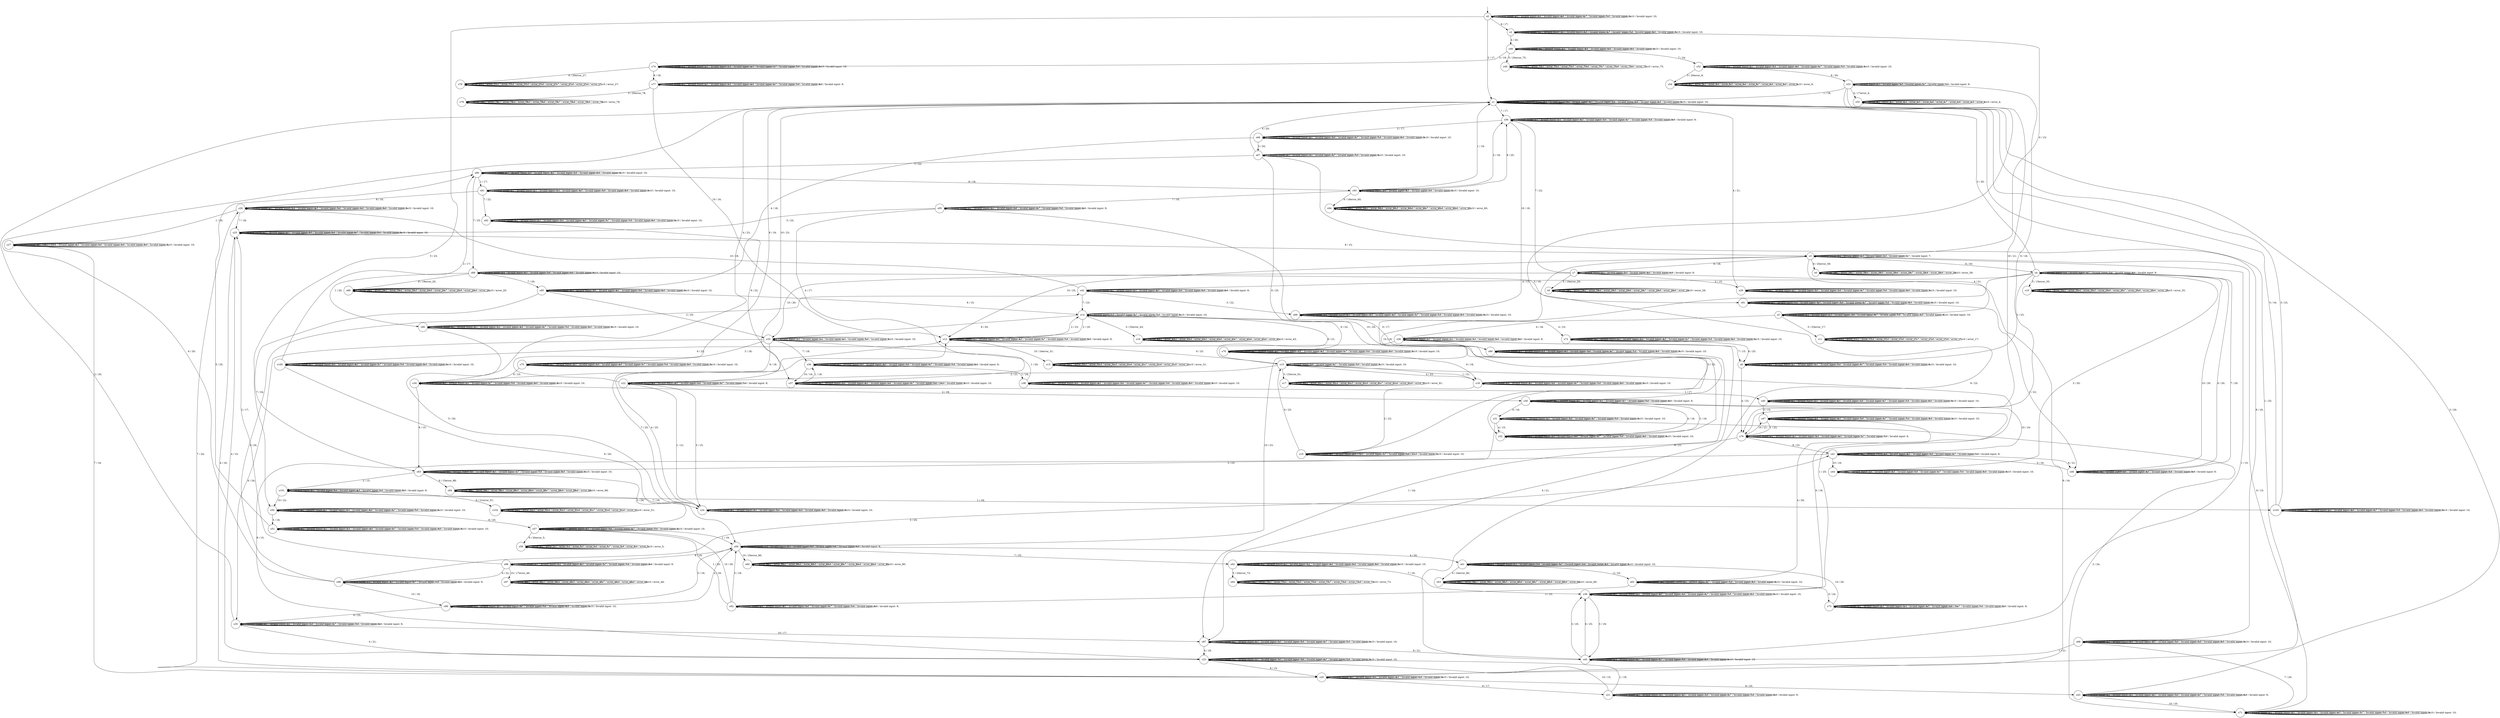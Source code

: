 digraph g {
__start0 [label="" shape="none"];

	s0 [shape="circle" label="s0"];
	s1 [shape="circle" label="s1"];
	s2 [shape="circle" label="s2"];
	s3 [shape="circle" label="s3"];
	s4 [shape="circle" label="s4"];
	s5 [shape="circle" label="s5"];
	s6 [shape="circle" label="s6"];
	s7 [shape="circle" label="s7"];
	s8 [shape="circle" label="s8"];
	s9 [shape="circle" label="s9"];
	s10 [shape="circle" label="s10"];
	s11 [shape="circle" label="s11"];
	s12 [shape="circle" label="s12"];
	s13 [shape="circle" label="s13"];
	s14 [shape="circle" label="s14"];
	s15 [shape="circle" label="s15"];
	s16 [shape="circle" label="s16"];
	s17 [shape="circle" label="s17"];
	s18 [shape="circle" label="s18"];
	s19 [shape="circle" label="s19"];
	s20 [shape="circle" label="s20"];
	s21 [shape="circle" label="s21"];
	s22 [shape="circle" label="s22"];
	s23 [shape="circle" label="s23"];
	s24 [shape="circle" label="s24"];
	s25 [shape="circle" label="s25"];
	s26 [shape="circle" label="s26"];
	s27 [shape="circle" label="s27"];
	s28 [shape="circle" label="s28"];
	s29 [shape="circle" label="s29"];
	s30 [shape="circle" label="s30"];
	s31 [shape="circle" label="s31"];
	s32 [shape="circle" label="s32"];
	s33 [shape="circle" label="s33"];
	s34 [shape="circle" label="s34"];
	s35 [shape="circle" label="s35"];
	s36 [shape="circle" label="s36"];
	s37 [shape="circle" label="s37"];
	s38 [shape="circle" label="s38"];
	s39 [shape="circle" label="s39"];
	s40 [shape="circle" label="s40"];
	s41 [shape="circle" label="s41"];
	s42 [shape="circle" label="s42"];
	s43 [shape="circle" label="s43"];
	s44 [shape="circle" label="s44"];
	s45 [shape="circle" label="s45"];
	s46 [shape="circle" label="s46"];
	s47 [shape="circle" label="s47"];
	s48 [shape="circle" label="s48"];
	s49 [shape="circle" label="s49"];
	s50 [shape="circle" label="s50"];
	s51 [shape="circle" label="s51"];
	s52 [shape="circle" label="s52"];
	s53 [shape="circle" label="s53"];
	s54 [shape="circle" label="s54"];
	s55 [shape="circle" label="s55"];
	s56 [shape="circle" label="s56"];
	s57 [shape="circle" label="s57"];
	s58 [shape="circle" label="s58"];
	s59 [shape="circle" label="s59"];
	s60 [shape="circle" label="s60"];
	s61 [shape="circle" label="s61"];
	s62 [shape="circle" label="s62"];
	s63 [shape="circle" label="s63"];
	s64 [shape="circle" label="s64"];
	s65 [shape="circle" label="s65"];
	s66 [shape="circle" label="s66"];
	s67 [shape="circle" label="s67"];
	s68 [shape="circle" label="s68"];
	s69 [shape="circle" label="s69"];
	s70 [shape="circle" label="s70"];
	s71 [shape="circle" label="s71"];
	s72 [shape="circle" label="s72"];
	s73 [shape="circle" label="s73"];
	s74 [shape="circle" label="s74"];
	s75 [shape="circle" label="s75"];
	s76 [shape="circle" label="s76"];
	s77 [shape="circle" label="s77"];
	s78 [shape="circle" label="s78"];
	s79 [shape="circle" label="s79"];
	s80 [shape="circle" label="s80"];
	s81 [shape="circle" label="s81"];
	s82 [shape="circle" label="s82"];
	s83 [shape="circle" label="s83"];
	s84 [shape="circle" label="s84"];
	s85 [shape="circle" label="s85"];
	s86 [shape="circle" label="s86"];
	s87 [shape="circle" label="s87"];
	s88 [shape="circle" label="s88"];
	s89 [shape="circle" label="s89"];
	s90 [shape="circle" label="s90"];
	s91 [shape="circle" label="s91"];
	s92 [shape="circle" label="s92"];
	s93 [shape="circle" label="s93"];
	s94 [shape="circle" label="s94"];
	s95 [shape="circle" label="s95"];
	s96 [shape="circle" label="s96"];
	s97 [shape="circle" label="s97"];
	s98 [shape="circle" label="s98"];
	s99 [shape="circle" label="s99"];
	s100 [shape="circle" label="s100"];
	s101 [shape="circle" label="s101"];
	s102 [shape="circle" label="s102"];
	s103 [shape="circle" label="s103"];
	s0 -> s0 [label="1 / Invalid input: 1;"];
	s0 -> s1 [label="2 / 17;"];
	s0 -> s0 [label="3 / Invalid input: 3;"];
	s0 -> s0 [label="4 / Invalid input: 4;"];
	s0 -> s50 [label="5 / 23;"];
	s0 -> s0 [label="6 / Invalid input: 6;"];
	s0 -> s0 [label="7 / Invalid input: 7;"];
	s0 -> s2 [label="8 / 17;"];
	s0 -> s0 [label="9 / Invalid input: 9;"];
	s0 -> s0 [label="10 / Invalid input: 10;"];
	s1 -> s1 [label="1 / Invalid input: 1;"];
	s1 -> s1 [label="2 / Invalid input: 2;"];
	s1 -> s1 [label="3 / Invalid input: 3;"];
	s1 -> s1 [label="4 / Invalid input: 4;"];
	s1 -> s1 [label="5 / Invalid input: 5;"];
	s1 -> s1 [label="6 / Invalid input: 6;"];
	s1 -> s56 [label="7 / 17;"];
	s1 -> s1 [label="8 / Invalid input: 8;"];
	s1 -> s1 [label="9 / Invalid input: 9;"];
	s1 -> s1 [label="10 / Invalid input: 10;"];
	s2 -> s2 [label="1 / Invalid input: 1;"];
	s2 -> s2 [label="2 / Invalid input: 2;"];
	s2 -> s2 [label="3 / Invalid input: 3;"];
	s2 -> s48 [label="4 / 20;"];
	s2 -> s2 [label="5 / Invalid input: 5;"];
	s2 -> s3 [label="6 / 15;"];
	s2 -> s2 [label="7 / Invalid input: 7;"];
	s2 -> s2 [label="8 / Invalid input: 8;"];
	s2 -> s2 [label="9 / Invalid input: 9;"];
	s2 -> s2 [label="10 / Invalid input: 10;"];
	s3 -> s3 [label="1 / Invalid input: 1;"];
	s3 -> s3 [label="2 / Invalid input: 2;"];
	s3 -> s3 [label="3 / Invalid input: 3;"];
	s3 -> s5 [label="4 / 21;"];
	s3 -> s3 [label="5 / Invalid input: 5;"];
	s3 -> s4 [label="6 / 20;"];
	s3 -> s3 [label="7 / Invalid input: 7;"];
	s3 -> s7 [label="8 / 18;"];
	s3 -> s6 [label="9 / 25error_39;"];
	s3 -> s12 [label="10 / 25;"];
	s4 -> s4 [label="1 / Invalid input: 1;"];
	s4 -> s8 [label="2 / 23;"];
	s4 -> s1 [label="3 / 20;"];
	s4 -> s42 [label="4 / 15;"];
	s4 -> s10 [label="5 / 15error_35;"];
	s4 -> s4 [label="6 / Invalid input: 6;"];
	s4 -> s4 [label="7 / Invalid input: 7;"];
	s4 -> s4 [label="8 / Invalid input: 8;"];
	s4 -> s4 [label="9 / Invalid input: 9;"];
	s4 -> s30 [label="10 / 16;"];
	s5 -> s5 [label="1 / Invalid input: 1;"];
	s5 -> s5 [label="2 / Invalid input: 2;"];
	s5 -> s5 [label="3 / Invalid input: 3;"];
	s5 -> s28 [label="4 / 18;"];
	s5 -> s11 [label="5 / 23error_17;"];
	s5 -> s5 [label="6 / Invalid input: 6;"];
	s5 -> s5 [label="7 / Invalid input: 7;"];
	s5 -> s5 [label="8 / Invalid input: 8;"];
	s5 -> s5 [label="9 / Invalid input: 9;"];
	s5 -> s5 [label="10 / Invalid input: 10;"];
	s6 -> s6 [label="1 / error_39;"];
	s6 -> s6 [label="2 / error_39;"];
	s6 -> s6 [label="3 / error_39;"];
	s6 -> s6 [label="4 / error_39;"];
	s6 -> s6 [label="5 / error_39;"];
	s6 -> s6 [label="6 / error_39;"];
	s6 -> s6 [label="7 / error_39;"];
	s6 -> s6 [label="8 / error_39;"];
	s6 -> s6 [label="9 / error_39;"];
	s6 -> s6 [label="10 / error_39;"];
	s7 -> s7 [label="1 / Invalid input: 1;"];
	s7 -> s29 [label="2 / 15;"];
	s7 -> s7 [label="3 / Invalid input: 3;"];
	s7 -> s7 [label="4 / Invalid input: 4;"];
	s7 -> s9 [label="5 / 16error_29;"];
	s7 -> s7 [label="6 / Invalid input: 6;"];
	s7 -> s56 [label="7 / 22;"];
	s7 -> s20 [label="8 / 16;"];
	s7 -> s7 [label="9 / Invalid input: 9;"];
	s7 -> s33 [label="10 / 20;"];
	s8 -> s8 [label="1 / Invalid input: 1;"];
	s8 -> s8 [label="2 / Invalid input: 2;"];
	s8 -> s8 [label="3 / Invalid input: 3;"];
	s8 -> s76 [label="4 / 23;"];
	s8 -> s8 [label="5 / Invalid input: 5;"];
	s8 -> s8 [label="6 / Invalid input: 6;"];
	s8 -> s8 [label="7 / Invalid input: 7;"];
	s8 -> s8 [label="8 / Invalid input: 8;"];
	s8 -> s8 [label="9 / Invalid input: 9;"];
	s8 -> s8 [label="10 / Invalid input: 10;"];
	s9 -> s9 [label="1 / error_29;"];
	s9 -> s9 [label="2 / error_29;"];
	s9 -> s9 [label="3 / error_29;"];
	s9 -> s9 [label="4 / error_29;"];
	s9 -> s9 [label="5 / error_29;"];
	s9 -> s9 [label="6 / error_29;"];
	s9 -> s9 [label="7 / error_29;"];
	s9 -> s9 [label="8 / error_29;"];
	s9 -> s9 [label="9 / error_29;"];
	s9 -> s9 [label="10 / error_29;"];
	s10 -> s10 [label="1 / error_35;"];
	s10 -> s10 [label="2 / error_35;"];
	s10 -> s10 [label="3 / error_35;"];
	s10 -> s10 [label="4 / error_35;"];
	s10 -> s10 [label="5 / error_35;"];
	s10 -> s10 [label="6 / error_35;"];
	s10 -> s10 [label="7 / error_35;"];
	s10 -> s10 [label="8 / error_35;"];
	s10 -> s10 [label="9 / error_35;"];
	s10 -> s10 [label="10 / error_35;"];
	s11 -> s11 [label="1 / error_17;"];
	s11 -> s11 [label="2 / error_17;"];
	s11 -> s11 [label="3 / error_17;"];
	s11 -> s11 [label="4 / error_17;"];
	s11 -> s11 [label="5 / error_17;"];
	s11 -> s11 [label="6 / error_17;"];
	s11 -> s11 [label="7 / error_17;"];
	s11 -> s11 [label="8 / error_17;"];
	s11 -> s11 [label="9 / error_17;"];
	s11 -> s11 [label="10 / error_17;"];
	s12 -> s12 [label="1 / Invalid input: 1;"];
	s12 -> s14 [label="2 / 23;"];
	s12 -> s12 [label="3 / Invalid input: 3;"];
	s12 -> s12 [label="4 / Invalid input: 4;"];
	s12 -> s12 [label="5 / Invalid input: 5;"];
	s12 -> s15 [label="6 / 25;"];
	s12 -> s12 [label="7 / Invalid input: 7;"];
	s12 -> s12 [label="8 / Invalid input: 8;"];
	s12 -> s12 [label="9 / Invalid input: 9;"];
	s12 -> s13 [label="10 / 24error_31;"];
	s13 -> s13 [label="1 / error_31;"];
	s13 -> s13 [label="2 / error_31;"];
	s13 -> s13 [label="3 / error_31;"];
	s13 -> s13 [label="4 / error_31;"];
	s13 -> s13 [label="5 / error_31;"];
	s13 -> s13 [label="6 / error_31;"];
	s13 -> s13 [label="7 / error_31;"];
	s13 -> s13 [label="8 / error_31;"];
	s13 -> s13 [label="9 / error_31;"];
	s13 -> s13 [label="10 / error_31;"];
	s14 -> s14 [label="1 / Invalid input: 1;"];
	s14 -> s12 [label="2 / 19;"];
	s14 -> s16 [label="3 / 25error_43;"];
	s14 -> s72 [label="4 / 23;"];
	s14 -> s14 [label="5 / Invalid input: 5;"];
	s14 -> s70 [label="6 / 22;"];
	s14 -> s14 [label="7 / Invalid input: 7;"];
	s14 -> s33 [label="8 / 20;"];
	s14 -> s14 [label="9 / Invalid input: 9;"];
	s14 -> s14 [label="10 / Invalid input: 10;"];
	s15 -> s39 [label="1 / 25;"];
	s15 -> s22 [label="2 / 21;"];
	s15 -> s17 [label="3 / 23error_91;"];
	s15 -> s18 [label="4 / 23;"];
	s15 -> s15 [label="5 / Invalid input: 5;"];
	s15 -> s15 [label="6 / Invalid input: 6;"];
	s15 -> s15 [label="7 / Invalid input: 7;"];
	s15 -> s14 [label="8 / 21;"];
	s15 -> s15 [label="9 / Invalid input: 9;"];
	s15 -> s15 [label="10 / Invalid input: 10;"];
	s16 -> s16 [label="1 / error_43;"];
	s16 -> s16 [label="2 / error_43;"];
	s16 -> s16 [label="3 / error_43;"];
	s16 -> s16 [label="4 / error_43;"];
	s16 -> s16 [label="5 / error_43;"];
	s16 -> s16 [label="6 / error_43;"];
	s16 -> s16 [label="7 / error_43;"];
	s16 -> s16 [label="8 / error_43;"];
	s16 -> s16 [label="9 / error_43;"];
	s16 -> s16 [label="10 / error_43;"];
	s17 -> s17 [label="1 / error_91;"];
	s17 -> s17 [label="2 / error_91;"];
	s17 -> s17 [label="3 / error_91;"];
	s17 -> s17 [label="4 / error_91;"];
	s17 -> s17 [label="5 / error_91;"];
	s17 -> s17 [label="6 / error_91;"];
	s17 -> s17 [label="7 / error_91;"];
	s17 -> s17 [label="8 / error_91;"];
	s17 -> s17 [label="9 / error_91;"];
	s17 -> s17 [label="10 / error_91;"];
	s18 -> s15 [label="1 / 21;"];
	s18 -> s19 [label="2 / 22;"];
	s18 -> s18 [label="3 / Invalid input: 3;"];
	s18 -> s18 [label="4 / Invalid input: 4;"];
	s18 -> s18 [label="5 / Invalid input: 5;"];
	s18 -> s18 [label="6 / Invalid input: 6;"];
	s18 -> s18 [label="7 / Invalid input: 7;"];
	s18 -> s18 [label="8 / Invalid input: 8;"];
	s18 -> s18 [label="9 / Invalid input: 9;"];
	s18 -> s18 [label="10 / Invalid input: 10;"];
	s19 -> s19 [label="1 / Invalid input: 1;"];
	s19 -> s19 [label="2 / Invalid input: 2;"];
	s19 -> s3 [label="3 / 15;"];
	s19 -> s19 [label="4 / 22;"];
	s19 -> s19 [label="5 / Invalid input: 5;"];
	s19 -> s15 [label="6 / 25;"];
	s19 -> s19 [label="7 / Invalid input: 7;"];
	s19 -> s19 [label="8 / 22;"];
	s19 -> s19 [label="9 / Invalid input: 9;"];
	s19 -> s19 [label="10 / Invalid input: 10;"];
	s20 -> s1 [label="1 / 25;"];
	s20 -> s20 [label="2 / Invalid input: 2;"];
	s20 -> s20 [label="3 / Invalid input: 3;"];
	s20 -> s20 [label="4 / Invalid input: 4;"];
	s20 -> s20 [label="5 / Invalid input: 5;"];
	s20 -> s21 [label="6 / 17;"];
	s20 -> s26 [label="7 / 24;"];
	s20 -> s43 [label="8 / 25;"];
	s20 -> s20 [label="9 / Invalid input: 9;"];
	s20 -> s20 [label="10 / Invalid input: 10;"];
	s21 -> s23 [label="1 / 19;"];
	s21 -> s21 [label="2 / Invalid input: 2;"];
	s21 -> s21 [label="3 / Invalid input: 3;"];
	s21 -> s21 [label="4 / Invalid input: 4;"];
	s21 -> s21 [label="5 / Invalid input: 5;"];
	s21 -> s21 [label="6 / Invalid input: 6;"];
	s21 -> s21 [label="7 / Invalid input: 7;"];
	s21 -> s21 [label="8 / Invalid input: 8;"];
	s21 -> s21 [label="9 / Invalid input: 9;"];
	s21 -> s23 [label="10 / 15;"];
	s22 -> s40 [label="1 / 17;"];
	s22 -> s22 [label="2 / Invalid input: 2;"];
	s22 -> s24 [label="3 / 15;"];
	s22 -> s22 [label="4 / Invalid input: 4;"];
	s22 -> s22 [label="5 / Invalid input: 5;"];
	s22 -> s22 [label="6 / Invalid input: 6;"];
	s22 -> s22 [label="7 / Invalid input: 7;"];
	s22 -> s1 [label="8 / 19;"];
	s22 -> s22 [label="9 / Invalid input: 9;"];
	s22 -> s1 [label="10 / 23;"];
	s23 -> s23 [label="1 / Invalid input: 1;"];
	s23 -> s23 [label="2 / Invalid input: 2;"];
	s23 -> s23 [label="3 / Invalid input: 3;"];
	s23 -> s25 [label="4 / 15;"];
	s23 -> s23 [label="5 / Invalid input: 5;"];
	s23 -> s23 [label="6 / Invalid input: 6;"];
	s23 -> s23 [label="7 / Invalid input: 7;"];
	s23 -> s20 [label="8 / 15;"];
	s23 -> s23 [label="9 / Invalid input: 9;"];
	s23 -> s23 [label="10 / Invalid input: 10;"];
	s24 -> s22 [label="1 / 21;"];
	s24 -> s24 [label="2 / Invalid input: 2;"];
	s24 -> s24 [label="3 / Invalid input: 3;"];
	s24 -> s12 [label="4 / 25;"];
	s24 -> s24 [label="5 / Invalid input: 5;"];
	s24 -> s24 [label="6 / Invalid input: 6;"];
	s24 -> s12 [label="7 / 25;"];
	s24 -> s24 [label="8 / Invalid input: 8;"];
	s24 -> s24 [label="9 / Invalid input: 9;"];
	s24 -> s24 [label="10 / Invalid input: 10;"];
	s25 -> s25 [label="1 / Invalid input: 1;"];
	s25 -> s25 [label="2 / Invalid input: 2;"];
	s25 -> s25 [label="3 / Invalid input: 3;"];
	s25 -> s20 [label="4 / 16;"];
	s25 -> s25 [label="5 / Invalid input: 5;"];
	s25 -> s25 [label="6 / Invalid input: 6;"];
	s25 -> s25 [label="7 / Invalid input: 7;"];
	s25 -> s3 [label="8 / 15;"];
	s25 -> s25 [label="9 / Invalid input: 9;"];
	s25 -> s25 [label="10 / Invalid input: 10;"];
	s26 -> s27 [label="1 / 25;"];
	s26 -> s26 [label="2 / Invalid input: 2;"];
	s26 -> s26 [label="3 / Invalid input: 3;"];
	s26 -> s26 [label="4 / Invalid input: 4;"];
	s26 -> s26 [label="5 / Invalid input: 5;"];
	s26 -> s26 [label="6 / Invalid input: 6;"];
	s26 -> s25 [label="7 / 18;"];
	s26 -> s26 [label="8 / Invalid input: 8;"];
	s26 -> s26 [label="9 / Invalid input: 9;"];
	s26 -> s26 [label="10 / Invalid input: 10;"];
	s27 -> s27 [label="1 / Invalid input: 1;"];
	s27 -> s27 [label="2 / 25;"];
	s27 -> s27 [label="3 / 25;"];
	s27 -> s27 [label="4 / Invalid input: 4;"];
	s27 -> s27 [label="5 / Invalid input: 5;"];
	s27 -> s27 [label="6 / Invalid input: 6;"];
	s27 -> s20 [label="7 / 16;"];
	s27 -> s27 [label="8 / Invalid input: 8;"];
	s27 -> s27 [label="9 / Invalid input: 9;"];
	s27 -> s27 [label="10 / Invalid input: 10;"];
	s28 -> s28 [label="1 / Invalid input: 1;"];
	s28 -> s28 [label="2 / Invalid input: 2;"];
	s28 -> s28 [label="3 / Invalid input: 3;"];
	s28 -> s87 [label="4 / 21;"];
	s28 -> s28 [label="5 / Invalid input: 5;"];
	s28 -> s100 [label="6 / 22;"];
	s28 -> s8 [label="7 / 15;"];
	s28 -> s28 [label="8 / Invalid input: 8;"];
	s28 -> s28 [label="9 / Invalid input: 9;"];
	s28 -> s59 [label="10 / 23;"];
	s29 -> s29 [label="1 / Invalid input: 1;"];
	s29 -> s29 [label="2 / Invalid input: 2;"];
	s29 -> s29 [label="3 / Invalid input: 3;"];
	s29 -> s1 [label="4 / 21;"];
	s29 -> s29 [label="5 / Invalid input: 5;"];
	s29 -> s29 [label="6 / Invalid input: 6;"];
	s29 -> s29 [label="7 / Invalid input: 7;"];
	s29 -> s29 [label="8 / Invalid input: 8;"];
	s29 -> s29 [label="9 / Invalid input: 9;"];
	s29 -> s29 [label="10 / Invalid input: 10;"];
	s30 -> s30 [label="1 / Invalid input: 1;"];
	s30 -> s30 [label="2 / Invalid input: 2;"];
	s30 -> s30 [label="3 / Invalid input: 3;"];
	s30 -> s31 [label="4 / 18;"];
	s30 -> s30 [label="5 / Invalid input: 5;"];
	s30 -> s39 [label="6 / 18;"];
	s30 -> s30 [label="7 / Invalid input: 7;"];
	s30 -> s30 [label="8 / Invalid input: 8;"];
	s30 -> s30 [label="9 / Invalid input: 9;"];
	s30 -> s41 [label="10 / 16;"];
	s31 -> s31 [label="1 / Invalid input: 1;"];
	s31 -> s71 [label="2 / 24;"];
	s31 -> s31 [label="3 / Invalid input: 3;"];
	s31 -> s32 [label="4 / 15;"];
	s31 -> s31 [label="5 / Invalid input: 5;"];
	s31 -> s31 [label="6 / Invalid input: 6;"];
	s31 -> s31 [label="7 / Invalid input: 7;"];
	s31 -> s23 [label="8 / 15;"];
	s31 -> s31 [label="9 / Invalid input: 9;"];
	s31 -> s31 [label="10 / Invalid input: 10;"];
	s32 -> s32 [label="1 / Invalid input: 1;"];
	s32 -> s30 [label="2 / 16;"];
	s32 -> s32 [label="3 / Invalid input: 3;"];
	s32 -> s30 [label="4 / 16;"];
	s32 -> s32 [label="5 / Invalid input: 5;"];
	s32 -> s32 [label="6 / Invalid input: 6;"];
	s32 -> s32 [label="7 / Invalid input: 7;"];
	s32 -> s32 [label="8 / Invalid input: 8;"];
	s32 -> s32 [label="9 / Invalid input: 9;"];
	s32 -> s32 [label="10 / Invalid input: 10;"];
	s33 -> s33 [label="1 / Invalid input: 1;"];
	s33 -> s33 [label="2 / Invalid input: 2;"];
	s33 -> s75 [label="3 / 18;"];
	s33 -> s33 [label="4 / Invalid input: 4;"];
	s33 -> s33 [label="5 / Invalid input: 5;"];
	s33 -> s35 [label="6 / 24;"];
	s33 -> s36 [label="7 / 18;"];
	s33 -> s34 [label="8 / 18;"];
	s33 -> s33 [label="9 / Invalid input: 9;"];
	s33 -> s33 [label="10 / Invalid input: 10;"];
	s34 -> s34 [label="1 / Invalid input: 1;"];
	s34 -> s30 [label="2 / 18;"];
	s34 -> s34 [label="3 / Invalid input: 3;"];
	s34 -> s1 [label="4 / 23;"];
	s34 -> s34 [label="5 / Invalid input: 5;"];
	s34 -> s83 [label="6 / 15;"];
	s34 -> s34 [label="7 / Invalid input: 7;"];
	s34 -> s34 [label="8 / Invalid input: 8;"];
	s34 -> s34 [label="9 / Invalid input: 9;"];
	s34 -> s34 [label="10 / Invalid input: 10;"];
	s35 -> s35 [label="1 / Invalid input: 1;"];
	s35 -> s1 [label="2 / 20;"];
	s35 -> s35 [label="3 / Invalid input: 3;"];
	s35 -> s23 [label="4 / 21;"];
	s35 -> s35 [label="5 / Invalid input: 5;"];
	s35 -> s35 [label="6 / Invalid input: 6;"];
	s35 -> s35 [label="7 / Invalid input: 7;"];
	s35 -> s35 [label="8 / Invalid input: 8;"];
	s35 -> s35 [label="9 / Invalid input: 9;"];
	s35 -> s87 [label="10 / 17;"];
	s36 -> s38 [label="1 / 24;"];
	s36 -> s36 [label="2 / Invalid input: 2;"];
	s36 -> s36 [label="3 / Invalid input: 3;"];
	s36 -> s36 [label="4 / Invalid input: 4;"];
	s36 -> s36 [label="5 / Invalid input: 5;"];
	s36 -> s36 [label="6 / Invalid input: 6;"];
	s36 -> s36 [label="7 / Invalid input: 7;"];
	s36 -> s36 [label="8 / Invalid input: 8;"];
	s36 -> s36 [label="9 / Invalid input: 9;"];
	s36 -> s37 [label="10 / 16;"];
	s37 -> s36 [label="1 / 18;"];
	s37 -> s37 [label="2 / Invalid input: 2;"];
	s37 -> s37 [label="3 / Invalid input: 3;"];
	s37 -> s37 [label="4 / Invalid input: 4;"];
	s37 -> s37 [label="5 / Invalid input: 5;"];
	s37 -> s37 [label="6 / Invalid input: 6;"];
	s37 -> s37 [label="7 / Invalid input: 7;"];
	s37 -> s37 [label="8 / 16;"];
	s37 -> s37 [label="9 / Invalid input: 9;"];
	s37 -> s37 [label="10 / Invalid input: 10;"];
	s38 -> s33 [label="1 / 20;"];
	s38 -> s38 [label="2 / Invalid input: 2;"];
	s38 -> s38 [label="3 / Invalid input: 3;"];
	s38 -> s38 [label="4 / Invalid input: 4;"];
	s38 -> s38 [label="5 / Invalid input: 5;"];
	s38 -> s38 [label="6 / Invalid input: 6;"];
	s38 -> s38 [label="7 / Invalid input: 7;"];
	s38 -> s38 [label="8 / Invalid input: 8;"];
	s38 -> s38 [label="9 / Invalid input: 9;"];
	s38 -> s38 [label="10 / Invalid input: 10;"];
	s39 -> s39 [label="1 / Invalid input: 1;"];
	s39 -> s39 [label="2 / Invalid input: 2;"];
	s39 -> s45 [label="3 / 19;"];
	s39 -> s39 [label="4 / Invalid input: 4;"];
	s39 -> s39 [label="5 / Invalid input: 5;"];
	s39 -> s39 [label="6 / Invalid input: 6;"];
	s39 -> s39 [label="7 / Invalid input: 7;"];
	s39 -> s39 [label="8 / Invalid input: 8;"];
	s39 -> s39 [label="9 / Invalid input: 9;"];
	s39 -> s39 [label="10 / Invalid input: 10;"];
	s40 -> s40 [label="1 / Invalid input: 1;"];
	s40 -> s40 [label="2 / Invalid input: 2;"];
	s40 -> s47 [label="3 / 15;"];
	s40 -> s40 [label="4 / Invalid input: 4;"];
	s40 -> s40 [label="5 / Invalid input: 5;"];
	s40 -> s40 [label="6 / Invalid input: 6;"];
	s40 -> s40 [label="7 / Invalid input: 7;"];
	s40 -> s40 [label="8 / Invalid input: 8;"];
	s40 -> s40 [label="9 / Invalid input: 9;"];
	s40 -> s40 [label="10 / Invalid input: 10;"];
	s41 -> s41 [label="1 / Invalid input: 1;"];
	s41 -> s41 [label="2 / Invalid input: 2;"];
	s41 -> s83 [label="3 / 23;"];
	s41 -> s41 [label="4 / Invalid input: 4;"];
	s41 -> s41 [label="5 / Invalid input: 5;"];
	s41 -> s41 [label="6 / Invalid input: 6;"];
	s41 -> s41 [label="7 / Invalid input: 7;"];
	s41 -> s46 [label="8 / 21;"];
	s41 -> s41 [label="9 / Invalid input: 9;"];
	s41 -> s44 [label="10 / 16;"];
	s42 -> s42 [label="1 / Invalid input: 1;"];
	s42 -> s42 [label="2 / Invalid input: 2;"];
	s42 -> s69 [label="3 / 22;"];
	s42 -> s42 [label="4 / Invalid input: 4;"];
	s42 -> s42 [label="5 / Invalid input: 5;"];
	s42 -> s42 [label="6 / Invalid input: 6;"];
	s42 -> s14 [label="7 / 23;"];
	s42 -> s42 [label="8 / Invalid input: 8;"];
	s42 -> s42 [label="9 / Invalid input: 9;"];
	s42 -> s26 [label="10 / 18;"];
	s43 -> s43 [label="1 / Invalid input: 1;"];
	s43 -> s43 [label="2 / Invalid input: 2;"];
	s43 -> s1 [label="3 / 20;"];
	s43 -> s43 [label="4 / Invalid input: 4;"];
	s43 -> s43 [label="5 / Invalid input: 5;"];
	s43 -> s43 [label="6 / Invalid input: 6;"];
	s43 -> s43 [label="7 / Invalid input: 7;"];
	s43 -> s43 [label="8 / Invalid input: 8;"];
	s43 -> s43 [label="9 / Invalid input: 9;"];
	s43 -> s71 [label="10 / 25;"];
	s44 -> s44 [label="1 / 16;"];
	s44 -> s44 [label="2 / Invalid input: 2;"];
	s44 -> s4 [label="3 / 20;"];
	s44 -> s44 [label="4 / Invalid input: 4;"];
	s44 -> s44 [label="5 / Invalid input: 5;"];
	s44 -> s44 [label="6 / Invalid input: 6;"];
	s44 -> s44 [label="7 / Invalid input: 7;"];
	s44 -> s44 [label="8 / Invalid input: 8;"];
	s44 -> s44 [label="9 / Invalid input: 9;"];
	s44 -> s44 [label="10 / Invalid input: 10;"];
	s45 -> s3 [label="1 / 15;"];
	s45 -> s45 [label="2 / Invalid input: 2;"];
	s45 -> s39 [label="3 / 25;"];
	s45 -> s45 [label="4 / Invalid input: 4;"];
	s45 -> s45 [label="5 / Invalid input: 5;"];
	s45 -> s39 [label="6 / 25;"];
	s45 -> s45 [label="7 / Invalid input: 7;"];
	s45 -> s45 [label="8 / Invalid input: 8;"];
	s45 -> s45 [label="9 / Invalid input: 9;"];
	s45 -> s45 [label="10 / Invalid input: 10;"];
	s46 -> s46 [label="1 / Invalid input: 1;"];
	s46 -> s46 [label="2 / Invalid input: 2;"];
	s46 -> s41 [label="3 / 16;"];
	s46 -> s46 [label="4 / Invalid input: 4;"];
	s46 -> s46 [label="5 / Invalid input: 5;"];
	s46 -> s4 [label="6 / 20;"];
	s46 -> s4 [label="7 / 20;"];
	s46 -> s46 [label="8 / Invalid input: 8;"];
	s46 -> s46 [label="9 / Invalid input: 9;"];
	s46 -> s4 [label="10 / 20;"];
	s47 -> s76 [label="1 / 23;"];
	s47 -> s47 [label="2 / Invalid input: 2;"];
	s47 -> s47 [label="3 / Invalid input: 3;"];
	s47 -> s47 [label="4 / Invalid input: 4;"];
	s47 -> s47 [label="5 / Invalid input: 5;"];
	s47 -> s47 [label="6 / Invalid input: 6;"];
	s47 -> s47 [label="7 / Invalid input: 7;"];
	s47 -> s47 [label="8 / Invalid input: 8;"];
	s47 -> s47 [label="9 / Invalid input: 9;"];
	s47 -> s47 [label="10 / Invalid input: 10;"];
	s48 -> s48 [label="1 / Invalid input: 1;"];
	s48 -> s48 [label="2 / Invalid input: 2;"];
	s48 -> s74 [label="3 / 19;"];
	s48 -> s48 [label="4 / Invalid input: 4;"];
	s48 -> s49 [label="5 / 20error_75;"];
	s48 -> s48 [label="6 / Invalid input: 6;"];
	s48 -> s52 [label="7 / 24;"];
	s48 -> s48 [label="8 / Invalid input: 8;"];
	s48 -> s48 [label="9 / Invalid input: 9;"];
	s48 -> s48 [label="10 / Invalid input: 10;"];
	s49 -> s49 [label="1 / error_75;"];
	s49 -> s49 [label="2 / error_75;"];
	s49 -> s49 [label="3 / error_75;"];
	s49 -> s49 [label="4 / error_75;"];
	s49 -> s49 [label="5 / error_75;"];
	s49 -> s49 [label="6 / error_75;"];
	s49 -> s49 [label="7 / error_75;"];
	s49 -> s49 [label="8 / error_75;"];
	s49 -> s49 [label="9 / error_75;"];
	s49 -> s49 [label="10 / error_75;"];
	s50 -> s50 [label="1 / Invalid input: 1;"];
	s50 -> s50 [label="2 / Invalid input: 2;"];
	s50 -> s50 [label="3 / Invalid input: 3;"];
	s50 -> s50 [label="4 / Invalid input: 4;"];
	s50 -> s51 [label="5 / 18;"];
	s50 -> s50 [label="6 / Invalid input: 6;"];
	s50 -> s50 [label="7 / Invalid input: 7;"];
	s50 -> s57 [label="8 / 20;"];
	s50 -> s50 [label="9 / Invalid input: 9;"];
	s50 -> s50 [label="10 / Invalid input: 10;"];
	s51 -> s51 [label="1 / Invalid input: 1;"];
	s51 -> s51 [label="2 / Invalid input: 2;"];
	s51 -> s51 [label="3 / Invalid input: 3;"];
	s51 -> s51 [label="4 / Invalid input: 4;"];
	s51 -> s80 [label="5 / 25;"];
	s51 -> s51 [label="6 / Invalid input: 6;"];
	s51 -> s51 [label="7 / Invalid input: 7;"];
	s51 -> s51 [label="8 / Invalid input: 8;"];
	s51 -> s51 [label="9 / Invalid input: 9;"];
	s51 -> s51 [label="10 / Invalid input: 10;"];
	s52 -> s52 [label="1 / Invalid input: 1;"];
	s52 -> s52 [label="2 / Invalid input: 2;"];
	s52 -> s52 [label="3 / Invalid input: 3;"];
	s52 -> s52 [label="4 / Invalid input: 4;"];
	s52 -> s54 [label="5 / 20error_9;"];
	s52 -> s52 [label="6 / Invalid input: 6;"];
	s52 -> s52 [label="7 / Invalid input: 7;"];
	s52 -> s53 [label="8 / 20;"];
	s52 -> s52 [label="9 / Invalid input: 9;"];
	s52 -> s52 [label="10 / Invalid input: 10;"];
	s53 -> s1 [label="1 / 18;"];
	s53 -> s53 [label="2 / Invalid input: 2;"];
	s53 -> s53 [label="3 / Invalid input: 3;"];
	s53 -> s55 [label="4 / 17error_4;"];
	s53 -> s53 [label="5 / Invalid input: 5;"];
	s53 -> s76 [label="6 / 16;"];
	s53 -> s53 [label="7 / Invalid input: 7;"];
	s53 -> s45 [label="8 / 23;"];
	s53 -> s53 [label="9 / Invalid input: 9;"];
	s53 -> s76 [label="10 / 21;"];
	s54 -> s54 [label="1 / error_9;"];
	s54 -> s54 [label="2 / error_9;"];
	s54 -> s54 [label="3 / error_9;"];
	s54 -> s54 [label="4 / error_9;"];
	s54 -> s54 [label="5 / error_9;"];
	s54 -> s54 [label="6 / error_9;"];
	s54 -> s54 [label="7 / error_9;"];
	s54 -> s54 [label="8 / error_9;"];
	s54 -> s54 [label="9 / error_9;"];
	s54 -> s54 [label="10 / error_9;"];
	s55 -> s55 [label="1 / error_4;"];
	s55 -> s55 [label="2 / error_4;"];
	s55 -> s55 [label="3 / error_4;"];
	s55 -> s55 [label="4 / error_4;"];
	s55 -> s55 [label="5 / error_4;"];
	s55 -> s55 [label="6 / error_4;"];
	s55 -> s55 [label="7 / error_4;"];
	s55 -> s55 [label="8 / error_4;"];
	s55 -> s55 [label="9 / error_4;"];
	s55 -> s55 [label="10 / error_4;"];
	s56 -> s56 [label="1 / Invalid input: 1;"];
	s56 -> s66 [label="2 / 17;"];
	s56 -> s56 [label="3 / Invalid input: 3;"];
	s56 -> s56 [label="4 / Invalid input: 4;"];
	s56 -> s56 [label="5 / Invalid input: 5;"];
	s56 -> s56 [label="6 / Invalid input: 6;"];
	s56 -> s56 [label="7 / Invalid input: 7;"];
	s56 -> s56 [label="8 / Invalid input: 8;"];
	s56 -> s56 [label="9 / Invalid input: 9;"];
	s56 -> s69 [label="10 / 18;"];
	s57 -> s59 [label="1 / 19;"];
	s57 -> s57 [label="2 / Invalid input: 2;"];
	s57 -> s83 [label="3 / 24;"];
	s57 -> s57 [label="4 / Invalid input: 4;"];
	s57 -> s57 [label="5 / Invalid input: 5;"];
	s57 -> s57 [label="6 / Invalid input: 6;"];
	s57 -> s57 [label="7 / Invalid input: 7;"];
	s57 -> s57 [label="8 / Invalid input: 8;"];
	s57 -> s58 [label="9 / 20error_5;"];
	s57 -> s57 [label="10 / Invalid input: 10;"];
	s58 -> s58 [label="1 / error_5;"];
	s58 -> s58 [label="2 / error_5;"];
	s58 -> s58 [label="3 / error_5;"];
	s58 -> s58 [label="4 / error_5;"];
	s58 -> s58 [label="5 / error_5;"];
	s58 -> s58 [label="6 / error_5;"];
	s58 -> s58 [label="7 / error_5;"];
	s58 -> s58 [label="8 / error_5;"];
	s58 -> s58 [label="9 / error_5;"];
	s58 -> s58 [label="10 / error_5;"];
	s59 -> s59 [label="1 / Invalid input: 1;"];
	s59 -> s59 [label="2 / Invalid input: 2;"];
	s59 -> s59 [label="3 / Invalid input: 3;"];
	s59 -> s61 [label="4 / 20;"];
	s59 -> s59 [label="5 / Invalid input: 5;"];
	s59 -> s59 [label="6 / Invalid input: 6;"];
	s59 -> s62 [label="7 / 25;"];
	s59 -> s96 [label="8 / 19;"];
	s59 -> s59 [label="9 / Invalid input: 9;"];
	s59 -> s60 [label="10 / 25error_80;"];
	s60 -> s60 [label="1 / error_80;"];
	s60 -> s60 [label="2 / error_80;"];
	s60 -> s60 [label="3 / error_80;"];
	s60 -> s60 [label="4 / error_80;"];
	s60 -> s60 [label="5 / error_80;"];
	s60 -> s60 [label="6 / error_80;"];
	s60 -> s60 [label="7 / error_80;"];
	s60 -> s60 [label="8 / error_80;"];
	s60 -> s60 [label="9 / error_80;"];
	s60 -> s60 [label="10 / error_80;"];
	s61 -> s61 [label="1 / Invalid input: 1;"];
	s61 -> s61 [label="2 / Invalid input: 2;"];
	s61 -> s65 [label="3 / 25;"];
	s61 -> s63 [label="4 / 16error_90;"];
	s61 -> s61 [label="5 / Invalid input: 5;"];
	s61 -> s61 [label="6 / Invalid input: 6;"];
	s61 -> s61 [label="7 / Invalid input: 7;"];
	s61 -> s61 [label="8 / Invalid input: 8;"];
	s61 -> s61 [label="9 / Invalid input: 9;"];
	s61 -> s61 [label="10 / Invalid input: 10;"];
	s62 -> s62 [label="1 / Invalid input: 1;"];
	s62 -> s62 [label="2 / Invalid input: 2;"];
	s62 -> s62 [label="3 / Invalid input: 3;"];
	s62 -> s62 [label="4 / Invalid input: 4;"];
	s62 -> s64 [label="5 / 20error_73;"];
	s62 -> s62 [label="6 / Invalid input: 6;"];
	s62 -> s39 [label="7 / 19;"];
	s62 -> s62 [label="8 / Invalid input: 8;"];
	s62 -> s62 [label="9 / Invalid input: 9;"];
	s62 -> s62 [label="10 / Invalid input: 10;"];
	s63 -> s63 [label="1 / error_90;"];
	s63 -> s63 [label="2 / error_90;"];
	s63 -> s63 [label="3 / error_90;"];
	s63 -> s63 [label="4 / error_90;"];
	s63 -> s63 [label="5 / error_90;"];
	s63 -> s63 [label="6 / error_90;"];
	s63 -> s63 [label="7 / error_90;"];
	s63 -> s63 [label="8 / error_90;"];
	s63 -> s63 [label="9 / error_90;"];
	s63 -> s63 [label="10 / error_90;"];
	s64 -> s64 [label="1 / error_73;"];
	s64 -> s64 [label="2 / error_73;"];
	s64 -> s64 [label="3 / error_73;"];
	s64 -> s64 [label="4 / error_73;"];
	s64 -> s64 [label="5 / error_73;"];
	s64 -> s64 [label="6 / error_73;"];
	s64 -> s64 [label="7 / error_73;"];
	s64 -> s64 [label="8 / error_73;"];
	s64 -> s64 [label="9 / error_73;"];
	s64 -> s64 [label="10 / error_73;"];
	s65 -> s65 [label="1 / Invalid input: 1;"];
	s65 -> s65 [label="2 / Invalid input: 2;"];
	s65 -> s92 [label="3 / 23;"];
	s65 -> s47 [label="4 / 20;"];
	s65 -> s65 [label="5 / Invalid input: 5;"];
	s65 -> s73 [label="6 / 24;"];
	s65 -> s65 [label="7 / Invalid input: 7;"];
	s65 -> s65 [label="8 / Invalid input: 8;"];
	s65 -> s65 [label="9 / Invalid input: 9;"];
	s65 -> s65 [label="10 / Invalid input: 10;"];
	s66 -> s66 [label="1 / Invalid input: 1;"];
	s66 -> s66 [label="2 / Invalid input: 2;"];
	s66 -> s67 [label="3 / 20;"];
	s66 -> s85 [label="4 / 18;"];
	s66 -> s66 [label="5 / Invalid input: 5;"];
	s66 -> s66 [label="6 / Invalid input: 6;"];
	s66 -> s66 [label="7 / Invalid input: 7;"];
	s66 -> s66 [label="8 / Invalid input: 8;"];
	s66 -> s66 [label="9 / Invalid input: 9;"];
	s66 -> s66 [label="10 / Invalid input: 10;"];
	s67 -> s80 [label="1 / 22;"];
	s67 -> s67 [label="2 / Invalid input: 2;"];
	s67 -> s67 [label="3 / Invalid input: 3;"];
	s67 -> s1 [label="4 / 20;"];
	s67 -> s67 [label="5 / Invalid input: 5;"];
	s67 -> s32 [label="6 / 25;"];
	s67 -> s67 [label="7 / Invalid input: 7;"];
	s67 -> s68 [label="8 / 19;"];
	s67 -> s67 [label="9 / Invalid input: 9;"];
	s67 -> s67 [label="10 / Invalid input: 10;"];
	s68 -> s45 [label="1 / 21;"];
	s68 -> s68 [label="2 / Invalid input: 2;"];
	s68 -> s68 [label="3 / Invalid input: 3;"];
	s68 -> s68 [label="4 / Invalid input: 4;"];
	s68 -> s68 [label="5 / Invalid input: 5;"];
	s68 -> s68 [label="6 / Invalid input: 6;"];
	s68 -> s71 [label="7 / 20;"];
	s68 -> s68 [label="8 / Invalid input: 8;"];
	s68 -> s68 [label="9 / Invalid input: 9;"];
	s68 -> s68 [label="10 / Invalid input: 10;"];
	s69 -> s69 [label="1 / Invalid input: 1;"];
	s69 -> s69 [label="2 / Invalid input: 2;"];
	s69 -> s69 [label="3 / Invalid input: 3;"];
	s69 -> s69 [label="4 / Invalid input: 4;"];
	s69 -> s69 [label="5 / Invalid input: 5;"];
	s69 -> s86 [label="6 / 17;"];
	s69 -> s69 [label="7 / Invalid input: 7;"];
	s69 -> s69 [label="8 / Invalid input: 8;"];
	s69 -> s69 [label="9 / Invalid input: 9;"];
	s69 -> s69 [label="10 / Invalid input: 10;"];
	s70 -> s70 [label="1 / Invalid input: 1;"];
	s70 -> s70 [label="2 / Invalid input: 2;"];
	s70 -> s70 [label="3 / Invalid input: 3;"];
	s70 -> s70 [label="4 / Invalid input: 4;"];
	s70 -> s70 [label="5 / Invalid input: 5;"];
	s70 -> s18 [label="6 / 18;"];
	s70 -> s70 [label="7 / Invalid input: 7;"];
	s70 -> s70 [label="8 / Invalid input: 8;"];
	s70 -> s70 [label="9 / Invalid input: 9;"];
	s70 -> s70 [label="10 / Invalid input: 10;"];
	s71 -> s71 [label="1 / Invalid input: 1;"];
	s71 -> s71 [label="2 / Invalid input: 2;"];
	s71 -> s71 [label="3 / Invalid input: 3;"];
	s71 -> s71 [label="4 / Invalid input: 4;"];
	s71 -> s71 [label="5 / Invalid input: 5;"];
	s71 -> s3 [label="6 / 15;"];
	s71 -> s71 [label="7 / Invalid input: 7;"];
	s71 -> s71 [label="8 / Invalid input: 8;"];
	s71 -> s71 [label="9 / Invalid input: 9;"];
	s71 -> s71 [label="10 / Invalid input: 10;"];
	s72 -> s72 [label="1 / Invalid input: 1;"];
	s72 -> s72 [label="2 / Invalid input: 2;"];
	s72 -> s72 [label="3 / Invalid input: 3;"];
	s72 -> s72 [label="4 / Invalid input: 4;"];
	s72 -> s72 [label="5 / Invalid input: 5;"];
	s72 -> s8 [label="6 / 25;"];
	s72 -> s72 [label="7 / Invalid input: 7;"];
	s72 -> s72 [label="8 / Invalid input: 8;"];
	s72 -> s72 [label="9 / Invalid input: 9;"];
	s72 -> s72 [label="10 / Invalid input: 10;"];
	s73 -> s73 [label="1 / Invalid input: 1;"];
	s73 -> s73 [label="2 / Invalid input: 2;"];
	s73 -> s73 [label="3 / Invalid input: 3;"];
	s73 -> s73 [label="4 / Invalid input: 4;"];
	s73 -> s73 [label="5 / Invalid input: 5;"];
	s73 -> s73 [label="6 / 24;"];
	s73 -> s73 [label="7 / Invalid input: 7;"];
	s73 -> s73 [label="8 / Invalid input: 8;"];
	s73 -> s73 [label="9 / Invalid input: 9;"];
	s73 -> s61 [label="10 / 20;"];
	s74 -> s74 [label="1 / Invalid input: 1;"];
	s74 -> s74 [label="2 / Invalid input: 2;"];
	s74 -> s74 [label="3 / Invalid input: 3;"];
	s74 -> s74 [label="4 / Invalid input: 4;"];
	s74 -> s74 [label="5 / Invalid input: 5;"];
	s74 -> s78 [label="6 / 20error_27;"];
	s74 -> s74 [label="7 / Invalid input: 7;"];
	s74 -> s77 [label="8 / 18;"];
	s74 -> s74 [label="9 / Invalid input: 9;"];
	s74 -> s74 [label="10 / Invalid input: 10;"];
	s75 -> s75 [label="1 / Invalid input: 1;"];
	s75 -> s75 [label="2 / Invalid input: 2;"];
	s75 -> s75 [label="3 / Invalid input: 3;"];
	s75 -> s75 [label="4 / Invalid input: 4;"];
	s75 -> s75 [label="5 / Invalid input: 5;"];
	s75 -> s34 [label="6 / 23;"];
	s75 -> s75 [label="7 / Invalid input: 7;"];
	s75 -> s75 [label="8 / Invalid input: 8;"];
	s75 -> s75 [label="9 / Invalid input: 9;"];
	s75 -> s75 [label="10 / Invalid input: 10;"];
	s76 -> s76 [label="1 / Invalid input: 1;"];
	s76 -> s76 [label="2 / Invalid input: 2;"];
	s76 -> s76 [label="3 / Invalid input: 3;"];
	s76 -> s76 [label="4 / Invalid input: 4;"];
	s76 -> s76 [label="5 / Invalid input: 5;"];
	s76 -> s19 [label="6 / 21;"];
	s76 -> s76 [label="7 / Invalid input: 7;"];
	s76 -> s41 [label="8 / 23;"];
	s76 -> s76 [label="9 / Invalid input: 9;"];
	s76 -> s47 [label="10 / 21;"];
	s77 -> s77 [label="1 / Invalid input: 1;"];
	s77 -> s77 [label="2 / Invalid input: 2;"];
	s77 -> s77 [label="3 / Invalid input: 3;"];
	s77 -> s77 [label="4 / Invalid input: 4;"];
	s77 -> s79 [label="5 / 20error_78;"];
	s77 -> s77 [label="6 / Invalid input: 6;"];
	s77 -> s77 [label="7 / Invalid input: 7;"];
	s77 -> s77 [label="8 / Invalid input: 8;"];
	s77 -> s77 [label="9 / Invalid input: 9;"];
	s77 -> s12 [label="10 / 16;"];
	s78 -> s78 [label="1 / error_27;"];
	s78 -> s78 [label="2 / error_27;"];
	s78 -> s78 [label="3 / error_27;"];
	s78 -> s78 [label="4 / error_27;"];
	s78 -> s78 [label="5 / error_27;"];
	s78 -> s78 [label="6 / error_27;"];
	s78 -> s78 [label="7 / error_27;"];
	s78 -> s78 [label="8 / error_27;"];
	s78 -> s78 [label="9 / error_27;"];
	s78 -> s78 [label="10 / error_27;"];
	s79 -> s79 [label="1 / error_78;"];
	s79 -> s79 [label="2 / error_78;"];
	s79 -> s79 [label="3 / error_78;"];
	s79 -> s79 [label="4 / error_78;"];
	s79 -> s79 [label="5 / error_78;"];
	s79 -> s79 [label="6 / error_78;"];
	s79 -> s79 [label="7 / error_78;"];
	s79 -> s79 [label="8 / error_78;"];
	s79 -> s79 [label="9 / error_78;"];
	s79 -> s79 [label="10 / error_78;"];
	s80 -> s81 [label="1 / 17;"];
	s80 -> s80 [label="2 / Invalid input: 2;"];
	s80 -> s80 [label="3 / Invalid input: 3;"];
	s80 -> s80 [label="4 / Invalid input: 4;"];
	s80 -> s80 [label="5 / Invalid input: 5;"];
	s80 -> s80 [label="6 / Invalid input: 6;"];
	s80 -> s88 [label="7 / 25;"];
	s80 -> s93 [label="8 / 19;"];
	s80 -> s80 [label="9 / Invalid input: 9;"];
	s80 -> s80 [label="10 / Invalid input: 10;"];
	s81 -> s81 [label="1 / Invalid input: 1;"];
	s81 -> s81 [label="2 / Invalid input: 2;"];
	s81 -> s81 [label="3 / Invalid input: 3;"];
	s81 -> s81 [label="4 / Invalid input: 4;"];
	s81 -> s81 [label="5 / Invalid input: 5;"];
	s81 -> s26 [label="6 / 16;"];
	s81 -> s82 [label="7 / 22;"];
	s81 -> s81 [label="8 / Invalid input: 8;"];
	s81 -> s81 [label="9 / Invalid input: 9;"];
	s81 -> s81 [label="10 / Invalid input: 10;"];
	s82 -> s82 [label="1 / Invalid input: 1;"];
	s82 -> s82 [label="2 / Invalid input: 2;"];
	s82 -> s82 [label="3 / Invalid input: 3;"];
	s82 -> s82 [label="4 / Invalid input: 4;"];
	s82 -> s82 [label="5 / Invalid input: 5;"];
	s82 -> s37 [label="6 / 22;"];
	s82 -> s82 [label="7 / Invalid input: 7;"];
	s82 -> s82 [label="8 / Invalid input: 8;"];
	s82 -> s82 [label="9 / Invalid input: 9;"];
	s82 -> s82 [label="10 / Invalid input: 10;"];
	s83 -> s83 [label="1 / Invalid input: 1;"];
	s83 -> s101 [label="2 / 15;"];
	s83 -> s83 [label="3 / Invalid input: 3;"];
	s83 -> s83 [label="4 / Invalid input: 4;"];
	s83 -> s83 [label="5 / Invalid input: 5;"];
	s83 -> s84 [label="6 / 15error_88;"];
	s83 -> s83 [label="7 / Invalid input: 7;"];
	s83 -> s83 [label="8 / Invalid input: 8;"];
	s83 -> s83 [label="9 / Invalid input: 9;"];
	s83 -> s83 [label="10 / Invalid input: 10;"];
	s84 -> s84 [label="1 / error_88;"];
	s84 -> s84 [label="2 / error_88;"];
	s84 -> s84 [label="3 / error_88;"];
	s84 -> s84 [label="4 / error_88;"];
	s84 -> s84 [label="5 / error_88;"];
	s84 -> s84 [label="6 / error_88;"];
	s84 -> s84 [label="7 / error_88;"];
	s84 -> s84 [label="8 / error_88;"];
	s84 -> s84 [label="9 / error_88;"];
	s84 -> s84 [label="10 / error_88;"];
	s85 -> s85 [label="1 / Invalid input: 1;"];
	s85 -> s33 [label="2 / 25;"];
	s85 -> s85 [label="3 / Invalid input: 3;"];
	s85 -> s85 [label="4 / Invalid input: 4;"];
	s85 -> s85 [label="5 / Invalid input: 5;"];
	s85 -> s85 [label="6 / Invalid input: 6;"];
	s85 -> s83 [label="7 / 24;"];
	s85 -> s14 [label="8 / 15;"];
	s85 -> s85 [label="9 / Invalid input: 9;"];
	s85 -> s85 [label="10 / Invalid input: 10;"];
	s86 -> s87 [label="1 / 24;"];
	s86 -> s86 [label="2 / Invalid input: 2;"];
	s86 -> s86 [label="3 / Invalid input: 3;"];
	s86 -> s86 [label="4 / Invalid input: 4;"];
	s86 -> s86 [label="5 / Invalid input: 5;"];
	s86 -> s86 [label="6 / Invalid input: 6;"];
	s86 -> s86 [label="7 / Invalid input: 7;"];
	s86 -> s86 [label="8 / Invalid input: 8;"];
	s86 -> s86 [label="9 / Invalid input: 9;"];
	s86 -> s86 [label="10 / Invalid input: 10;"];
	s87 -> s87 [label="1 / Invalid input: 1;"];
	s87 -> s87 [label="2 / Invalid input: 2;"];
	s87 -> s87 [label="3 / Invalid input: 3;"];
	s87 -> s23 [label="4 / 18;"];
	s87 -> s87 [label="5 / Invalid input: 5;"];
	s87 -> s87 [label="6 / Invalid input: 6;"];
	s87 -> s87 [label="7 / Invalid input: 7;"];
	s87 -> s45 [label="8 / 21;"];
	s87 -> s87 [label="9 / Invalid input: 9;"];
	s87 -> s87 [label="10 / Invalid input: 10;"];
	s88 -> s90 [label="1 / 20;"];
	s88 -> s88 [label="2 / Invalid input: 2;"];
	s88 -> s91 [label="3 / 16;"];
	s88 -> s88 [label="4 / Invalid input: 4;"];
	s88 -> s88 [label="5 / Invalid input: 5;"];
	s88 -> s88 [label="6 / Invalid input: 6;"];
	s88 -> s85 [label="7 / 20;"];
	s88 -> s89 [label="8 / 19error_20;"];
	s88 -> s88 [label="9 / Invalid input: 9;"];
	s88 -> s88 [label="10 / Invalid input: 10;"];
	s89 -> s89 [label="1 / error_20;"];
	s89 -> s89 [label="2 / error_20;"];
	s89 -> s89 [label="3 / error_20;"];
	s89 -> s89 [label="4 / error_20;"];
	s89 -> s89 [label="5 / error_20;"];
	s89 -> s89 [label="6 / error_20;"];
	s89 -> s89 [label="7 / error_20;"];
	s89 -> s89 [label="8 / error_20;"];
	s89 -> s89 [label="9 / error_20;"];
	s89 -> s89 [label="10 / error_20;"];
	s90 -> s90 [label="1 / Invalid input: 1;"];
	s90 -> s90 [label="2 / Invalid input: 2;"];
	s90 -> s90 [label="3 / Invalid input: 3;"];
	s90 -> s90 [label="4 / Invalid input: 4;"];
	s90 -> s24 [label="5 / 20;"];
	s90 -> s90 [label="6 / Invalid input: 6;"];
	s90 -> s90 [label="7 / Invalid input: 7;"];
	s90 -> s90 [label="8 / Invalid input: 8;"];
	s90 -> s90 [label="9 / Invalid input: 9;"];
	s90 -> s90 [label="10 / Invalid input: 10;"];
	s91 -> s46 [label="1 / 22;"];
	s91 -> s91 [label="2 / Invalid input: 2;"];
	s91 -> s91 [label="3 / Invalid input: 3;"];
	s91 -> s91 [label="4 / Invalid input: 4;"];
	s91 -> s91 [label="5 / Invalid input: 5;"];
	s91 -> s91 [label="6 / Invalid input: 6;"];
	s91 -> s91 [label="7 / Invalid input: 7;"];
	s91 -> s91 [label="8 / Invalid input: 8;"];
	s91 -> s91 [label="9 / Invalid input: 9;"];
	s91 -> s91 [label="10 / Invalid input: 10;"];
	s92 -> s57 [label="1 / 20;"];
	s92 -> s92 [label="2 / Invalid input: 2;"];
	s92 -> s59 [label="3 / 19;"];
	s92 -> s92 [label="4 / Invalid input: 4;"];
	s92 -> s92 [label="5 / Invalid input: 5;"];
	s92 -> s92 [label="6 / Invalid input: 6;"];
	s92 -> s92 [label="7 / Invalid input: 7;"];
	s92 -> s92 [label="8 / Invalid input: 8;"];
	s92 -> s92 [label="9 / Invalid input: 9;"];
	s92 -> s57 [label="10 / 20;"];
	s93 -> s1 [label="1 / 16;"];
	s93 -> s93 [label="2 / Invalid input: 2;"];
	s93 -> s56 [label="3 / 18;"];
	s93 -> s93 [label="4 / Invalid input: 4;"];
	s93 -> s93 [label="5 / Invalid input: 5;"];
	s93 -> s93 [label="6 / Invalid input: 6;"];
	s93 -> s95 [label="7 / 16;"];
	s93 -> s56 [label="8 / 25;"];
	s93 -> s94 [label="9 / 18error_60;"];
	s93 -> s93 [label="10 / Invalid input: 10;"];
	s94 -> s94 [label="1 / error_60;"];
	s94 -> s94 [label="2 / error_60;"];
	s94 -> s94 [label="3 / error_60;"];
	s94 -> s94 [label="4 / error_60;"];
	s94 -> s94 [label="5 / error_60;"];
	s94 -> s94 [label="6 / error_60;"];
	s94 -> s94 [label="7 / error_60;"];
	s94 -> s94 [label="8 / error_60;"];
	s94 -> s94 [label="9 / error_60;"];
	s94 -> s94 [label="10 / error_60;"];
	s95 -> s95 [label="1 / Invalid input: 1;"];
	s95 -> s95 [label="2 / Invalid input: 2;"];
	s95 -> s95 [label="3 / Invalid input: 3;"];
	s95 -> s37 [label="4 / 17;"];
	s95 -> s25 [label="5 / 25;"];
	s95 -> s95 [label="6 / Invalid input: 6;"];
	s95 -> s95 [label="7 / Invalid input: 7;"];
	s95 -> s95 [label="8 / Invalid input: 8;"];
	s95 -> s95 [label="9 / Invalid input: 9;"];
	s95 -> s32 [label="10 / 20;"];
	s96 -> s96 [label="1 / Invalid input: 1;"];
	s96 -> s25 [label="2 / 17;"];
	s96 -> s96 [label="3 / Invalid input: 3;"];
	s96 -> s96 [label="4 / Invalid input: 4;"];
	s96 -> s96 [label="5 / Invalid input: 5;"];
	s96 -> s98 [label="6 / 22;"];
	s96 -> s96 [label="7 / Invalid input: 7;"];
	s96 -> s96 [label="8 / Invalid input: 8;"];
	s96 -> s96 [label="9 / Invalid input: 9;"];
	s96 -> s97 [label="10 / 17error_46;"];
	s97 -> s97 [label="1 / error_46;"];
	s97 -> s97 [label="2 / error_46;"];
	s97 -> s97 [label="3 / error_46;"];
	s97 -> s97 [label="4 / error_46;"];
	s97 -> s97 [label="5 / error_46;"];
	s97 -> s97 [label="6 / error_46;"];
	s97 -> s97 [label="7 / error_46;"];
	s97 -> s97 [label="8 / error_46;"];
	s97 -> s97 [label="9 / error_46;"];
	s97 -> s97 [label="10 / error_46;"];
	s98 -> s98 [label="1 / Invalid input: 1;"];
	s98 -> s41 [label="2 / 25;"];
	s98 -> s42 [label="3 / 24;"];
	s98 -> s98 [label="4 / Invalid input: 4;"];
	s98 -> s98 [label="5 / Invalid input: 5;"];
	s98 -> s1 [label="6 / 20;"];
	s98 -> s98 [label="7 / Invalid input: 7;"];
	s98 -> s98 [label="8 / Invalid input: 8;"];
	s98 -> s98 [label="9 / Invalid input: 9;"];
	s98 -> s99 [label="10 / 18;"];
	s99 -> s99 [label="1 / Invalid input: 1;"];
	s99 -> s99 [label="2 / Invalid input: 2;"];
	s99 -> s99 [label="3 / Invalid input: 3;"];
	s99 -> s59 [label="4 / 19;"];
	s99 -> s59 [label="5 / 19;"];
	s99 -> s35 [label="6 / 25;"];
	s99 -> s99 [label="7 / Invalid input: 7;"];
	s99 -> s99 [label="8 / Invalid input: 8;"];
	s99 -> s99 [label="9 / Invalid input: 9;"];
	s99 -> s99 [label="10 / Invalid input: 10;"];
	s100 -> s100 [label="1 / Invalid input: 1;"];
	s100 -> s80 [label="2 / 17;"];
	s100 -> s100 [label="3 / Invalid input: 3;"];
	s100 -> s100 [label="4 / Invalid input: 4;"];
	s100 -> s100 [label="5 / Invalid input: 5;"];
	s100 -> s59 [label="6 / 20;"];
	s100 -> s100 [label="7 / Invalid input: 7;"];
	s100 -> s100 [label="8 / Invalid input: 8;"];
	s100 -> s100 [label="9 / Invalid input: 9;"];
	s100 -> s100 [label="10 / Invalid input: 10;"];
	s101 -> s103 [label="1 / 19;"];
	s101 -> s101 [label="2 / Invalid input: 2;"];
	s101 -> s101 [label="3 / Invalid input: 3;"];
	s101 -> s101 [label="4 / Invalid input: 4;"];
	s101 -> s101 [label="5 / Invalid input: 5;"];
	s101 -> s102 [label="6 / 21error_51;"];
	s101 -> s24 [label="7 / 19;"];
	s101 -> s101 [label="8 / Invalid input: 8;"];
	s101 -> s101 [label="9 / Invalid input: 9;"];
	s101 -> s50 [label="10 / 22;"];
	s102 -> s102 [label="1 / error_51;"];
	s102 -> s102 [label="2 / error_51;"];
	s102 -> s102 [label="3 / error_51;"];
	s102 -> s102 [label="4 / error_51;"];
	s102 -> s102 [label="5 / error_51;"];
	s102 -> s102 [label="6 / error_51;"];
	s102 -> s102 [label="7 / error_51;"];
	s102 -> s102 [label="8 / error_51;"];
	s102 -> s102 [label="9 / error_51;"];
	s102 -> s102 [label="10 / error_51;"];
	s103 -> s103 [label="1 / Invalid input: 1;"];
	s103 -> s103 [label="2 / Invalid input: 2;"];
	s103 -> s1 [label="3 / 23;"];
	s103 -> s103 [label="4 / Invalid input: 4;"];
	s103 -> s1 [label="5 / 16;"];
	s103 -> s103 [label="6 / Invalid input: 6;"];
	s103 -> s103 [label="7 / Invalid input: 7;"];
	s103 -> s103 [label="8 / Invalid input: 8;"];
	s103 -> s103 [label="9 / Invalid input: 9;"];
	s103 -> s103 [label="10 / Invalid input: 10;"];

__start0 -> s0;
}
